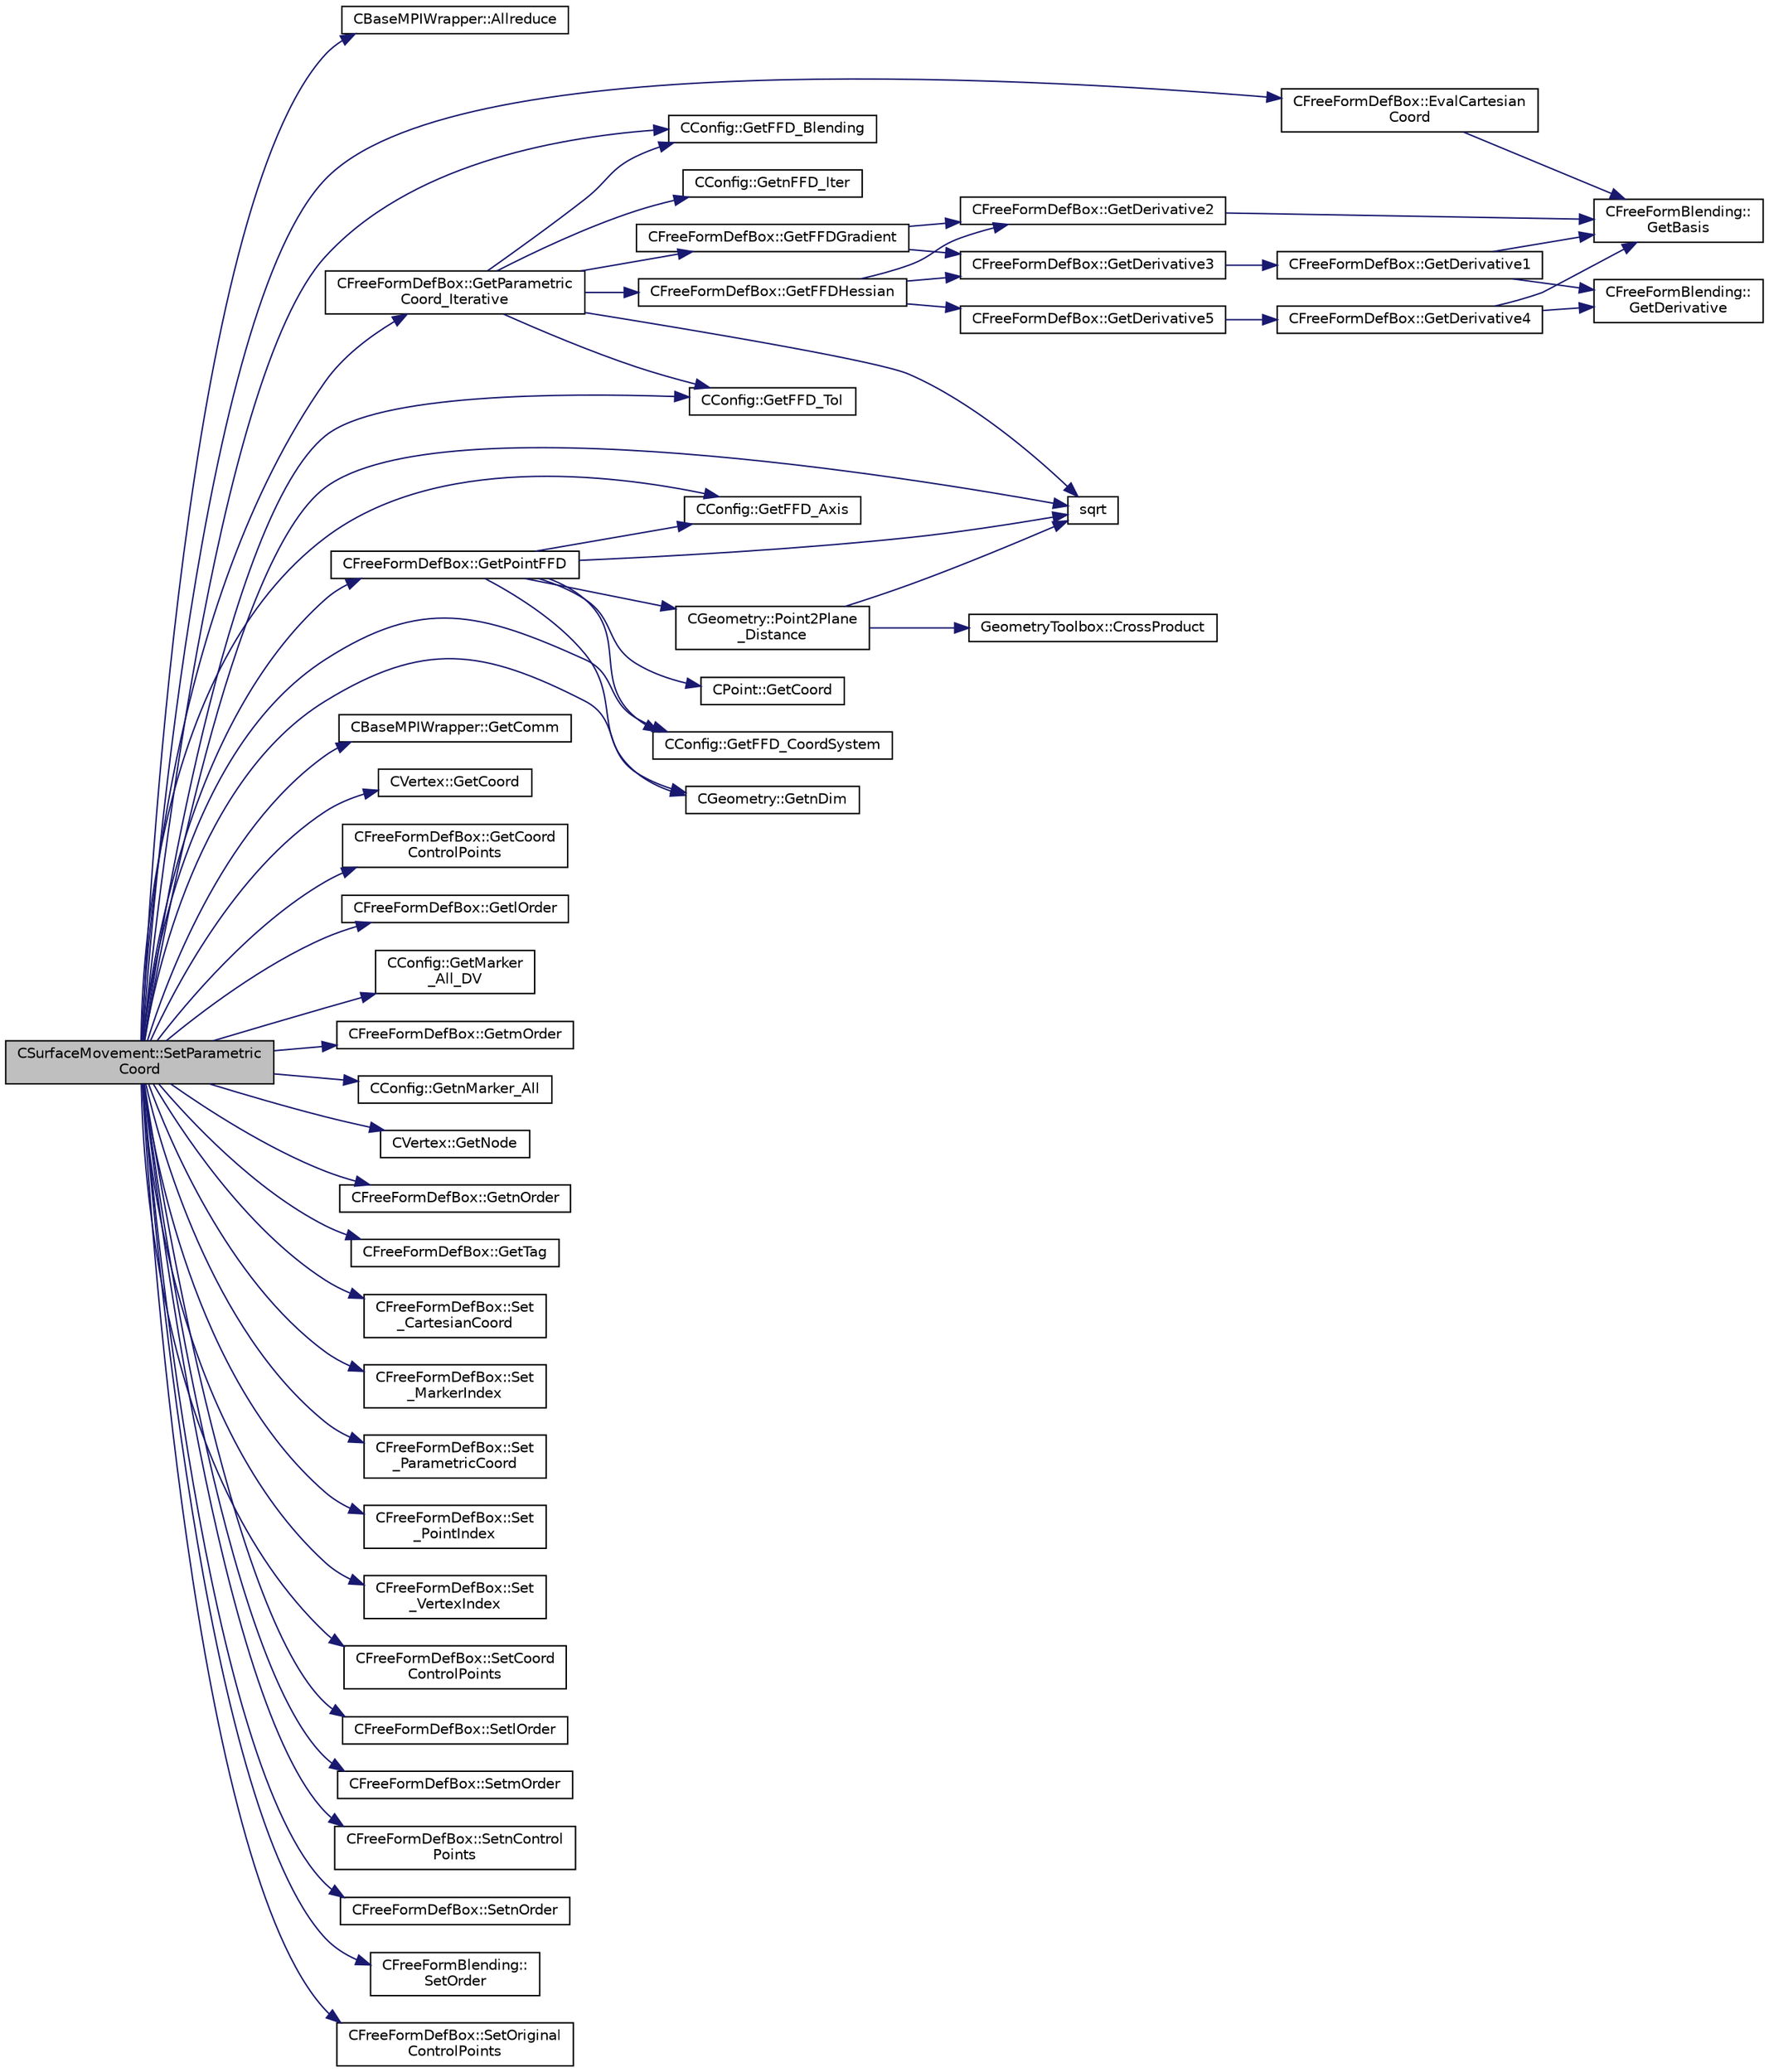digraph "CSurfaceMovement::SetParametricCoord"
{
 // LATEX_PDF_SIZE
  edge [fontname="Helvetica",fontsize="10",labelfontname="Helvetica",labelfontsize="10"];
  node [fontname="Helvetica",fontsize="10",shape=record];
  rankdir="LR";
  Node1 [label="CSurfaceMovement::SetParametric\lCoord",height=0.2,width=0.4,color="black", fillcolor="grey75", style="filled", fontcolor="black",tooltip="Compute the parametric coordinates of a grid point using a point inversion strategy in the free form ..."];
  Node1 -> Node2 [color="midnightblue",fontsize="10",style="solid",fontname="Helvetica"];
  Node2 [label="CBaseMPIWrapper::Allreduce",height=0.2,width=0.4,color="black", fillcolor="white", style="filled",URL="$classCBaseMPIWrapper.html#a381d4b3738c09d92ee1ae9f89715b541",tooltip=" "];
  Node1 -> Node3 [color="midnightblue",fontsize="10",style="solid",fontname="Helvetica"];
  Node3 [label="CFreeFormDefBox::EvalCartesian\lCoord",height=0.2,width=0.4,color="black", fillcolor="white", style="filled",URL="$classCFreeFormDefBox.html#aad58c85ea55b39abee832bd35ecf78a0",tooltip="Here we take the parametric coords of a point in the box and we convert them to the physical cartesia..."];
  Node3 -> Node4 [color="midnightblue",fontsize="10",style="solid",fontname="Helvetica"];
  Node4 [label="CFreeFormBlending::\lGetBasis",height=0.2,width=0.4,color="black", fillcolor="white", style="filled",URL="$classCFreeFormBlending.html#af0a4fdbd82a80ed3128528d2289db75f",tooltip="A pure virtual member."];
  Node1 -> Node5 [color="midnightblue",fontsize="10",style="solid",fontname="Helvetica"];
  Node5 [label="CBaseMPIWrapper::GetComm",height=0.2,width=0.4,color="black", fillcolor="white", style="filled",URL="$classCBaseMPIWrapper.html#a8154391fc3522954802889d81d4ef5da",tooltip=" "];
  Node1 -> Node6 [color="midnightblue",fontsize="10",style="solid",fontname="Helvetica"];
  Node6 [label="CVertex::GetCoord",height=0.2,width=0.4,color="black", fillcolor="white", style="filled",URL="$classCVertex.html#a3bc05f783b457bc722860db06bf14871",tooltip="Get the value of the cartesian coordinate for the vertex."];
  Node1 -> Node7 [color="midnightblue",fontsize="10",style="solid",fontname="Helvetica"];
  Node7 [label="CFreeFormDefBox::GetCoord\lControlPoints",height=0.2,width=0.4,color="black", fillcolor="white", style="filled",URL="$classCFreeFormDefBox.html#a1faf53e337fc9689908b6e177fe4b238",tooltip="Get the coordinates of the control point."];
  Node1 -> Node8 [color="midnightblue",fontsize="10",style="solid",fontname="Helvetica"];
  Node8 [label="CConfig::GetFFD_Axis",height=0.2,width=0.4,color="black", fillcolor="white", style="filled",URL="$classCConfig.html#aee960e865ec9805de750956062329d04",tooltip="Get the value of the vector that connects the cartesian axis with a sherical or cylindrical one."];
  Node1 -> Node9 [color="midnightblue",fontsize="10",style="solid",fontname="Helvetica"];
  Node9 [label="CConfig::GetFFD_Blending",height=0.2,width=0.4,color="black", fillcolor="white", style="filled",URL="$classCConfig.html#aff8f28391b7ff18c0b9b2564551f4283",tooltip="Get the kind of FFD Blending function."];
  Node1 -> Node10 [color="midnightblue",fontsize="10",style="solid",fontname="Helvetica"];
  Node10 [label="CConfig::GetFFD_CoordSystem",height=0.2,width=0.4,color="black", fillcolor="white", style="filled",URL="$classCConfig.html#a021684afea5232355bfac7c66291f745",tooltip="Get the coordinate system that we are going to use to define the FFD."];
  Node1 -> Node11 [color="midnightblue",fontsize="10",style="solid",fontname="Helvetica"];
  Node11 [label="CConfig::GetFFD_Tol",height=0.2,width=0.4,color="black", fillcolor="white", style="filled",URL="$classCConfig.html#a630803aaea543ae8e340404afc52989a",tooltip="Get the tolerance of the point inversion algorithm."];
  Node1 -> Node12 [color="midnightblue",fontsize="10",style="solid",fontname="Helvetica"];
  Node12 [label="CFreeFormDefBox::GetlOrder",height=0.2,width=0.4,color="black", fillcolor="white", style="filled",URL="$classCFreeFormDefBox.html#a5c25e21e5d9bf423df83c7b55a7b665c",tooltip="Get the order in the l direction of the FFD FFDBox."];
  Node1 -> Node13 [color="midnightblue",fontsize="10",style="solid",fontname="Helvetica"];
  Node13 [label="CConfig::GetMarker\l_All_DV",height=0.2,width=0.4,color="black", fillcolor="white", style="filled",URL="$classCConfig.html#aaae83227f09eb4581bd01093377240be",tooltip="Get the DV information for a marker val_marker."];
  Node1 -> Node14 [color="midnightblue",fontsize="10",style="solid",fontname="Helvetica"];
  Node14 [label="CFreeFormDefBox::GetmOrder",height=0.2,width=0.4,color="black", fillcolor="white", style="filled",URL="$classCFreeFormDefBox.html#aa0d7554ac35b3eb646bcf092cf74ca45",tooltip="Get the order in the m direction of the FFD FFDBox."];
  Node1 -> Node15 [color="midnightblue",fontsize="10",style="solid",fontname="Helvetica"];
  Node15 [label="CGeometry::GetnDim",height=0.2,width=0.4,color="black", fillcolor="white", style="filled",URL="$classCGeometry.html#ace7f7fe876f629f5bd5f92d4805a1a4b",tooltip="Get number of coordinates."];
  Node1 -> Node16 [color="midnightblue",fontsize="10",style="solid",fontname="Helvetica"];
  Node16 [label="CConfig::GetnMarker_All",height=0.2,width=0.4,color="black", fillcolor="white", style="filled",URL="$classCConfig.html#a459dee039e618d21a5d78db61c221240",tooltip="Get the total number of boundary markers of the local process including send/receive domains."];
  Node1 -> Node17 [color="midnightblue",fontsize="10",style="solid",fontname="Helvetica"];
  Node17 [label="CVertex::GetNode",height=0.2,width=0.4,color="black", fillcolor="white", style="filled",URL="$classCVertex.html#ad568da06e7191358d3a09a1bee71cdb5",tooltip="Get the node of the vertex."];
  Node1 -> Node18 [color="midnightblue",fontsize="10",style="solid",fontname="Helvetica"];
  Node18 [label="CFreeFormDefBox::GetnOrder",height=0.2,width=0.4,color="black", fillcolor="white", style="filled",URL="$classCFreeFormDefBox.html#a93a86fabec8b4358fc2bb5d97c9ae0ad",tooltip="Get the order in the n direction of the FFD FFDBox."];
  Node1 -> Node19 [color="midnightblue",fontsize="10",style="solid",fontname="Helvetica"];
  Node19 [label="CFreeFormDefBox::GetParametric\lCoord_Iterative",height=0.2,width=0.4,color="black", fillcolor="white", style="filled",URL="$classCFreeFormDefBox.html#acd4aade341e1dfa34720e987db5c4e1a",tooltip="Iterative strategy for computing the parametric coordinates."];
  Node19 -> Node9 [color="midnightblue",fontsize="10",style="solid",fontname="Helvetica"];
  Node19 -> Node11 [color="midnightblue",fontsize="10",style="solid",fontname="Helvetica"];
  Node19 -> Node20 [color="midnightblue",fontsize="10",style="solid",fontname="Helvetica"];
  Node20 [label="CFreeFormDefBox::GetFFDGradient",height=0.2,width=0.4,color="black", fillcolor="white", style="filled",URL="$classCFreeFormDefBox.html#a32ca026873144f96ae0e72b0350dfe18",tooltip="The routine computes the gradient of F(u, v, w) = ||X(u, v, w)-(x, y, z)||^2 evaluated at (u,..."];
  Node20 -> Node21 [color="midnightblue",fontsize="10",style="solid",fontname="Helvetica"];
  Node21 [label="CFreeFormDefBox::GetDerivative2",height=0.2,width=0.4,color="black", fillcolor="white", style="filled",URL="$classCFreeFormDefBox.html#ae69a16438a0730287cbb2fef5bae1cfe",tooltip="An auxiliary routine to help us compute the gradient of F(u, v, w) = ||X(u, v, w)-(x,..."];
  Node21 -> Node4 [color="midnightblue",fontsize="10",style="solid",fontname="Helvetica"];
  Node20 -> Node22 [color="midnightblue",fontsize="10",style="solid",fontname="Helvetica"];
  Node22 [label="CFreeFormDefBox::GetDerivative3",height=0.2,width=0.4,color="black", fillcolor="white", style="filled",URL="$classCFreeFormDefBox.html#a5961f75e1dcddea8f42cfd79f3ede13a",tooltip="An auxiliary routine to help us compute the gradient of F(u, v, w) = ||X(u, v, w)-(x,..."];
  Node22 -> Node23 [color="midnightblue",fontsize="10",style="solid",fontname="Helvetica"];
  Node23 [label="CFreeFormDefBox::GetDerivative1",height=0.2,width=0.4,color="black", fillcolor="white", style="filled",URL="$classCFreeFormDefBox.html#a002aa8daede6a3b0ebd4e23a4e1e9dde",tooltip="An auxiliary routine to help us compute the gradient of F(u, v, w) = ||X(u, v, w)-(x,..."];
  Node23 -> Node4 [color="midnightblue",fontsize="10",style="solid",fontname="Helvetica"];
  Node23 -> Node24 [color="midnightblue",fontsize="10",style="solid",fontname="Helvetica"];
  Node24 [label="CFreeFormBlending::\lGetDerivative",height=0.2,width=0.4,color="black", fillcolor="white", style="filled",URL="$classCFreeFormBlending.html#a7e78e895cb98a8a7ec55f5dc9f191310",tooltip="A pure virtual member."];
  Node19 -> Node25 [color="midnightblue",fontsize="10",style="solid",fontname="Helvetica"];
  Node25 [label="CFreeFormDefBox::GetFFDHessian",height=0.2,width=0.4,color="black", fillcolor="white", style="filled",URL="$classCFreeFormDefBox.html#ae7e30b9f7e4e1d5683fc02c9097cb521",tooltip="The routine that computes the Hessian of F(u, v, w) = ||X(u, v, w)-(x, y, z)||^2 evaluated at (u,..."];
  Node25 -> Node21 [color="midnightblue",fontsize="10",style="solid",fontname="Helvetica"];
  Node25 -> Node22 [color="midnightblue",fontsize="10",style="solid",fontname="Helvetica"];
  Node25 -> Node26 [color="midnightblue",fontsize="10",style="solid",fontname="Helvetica"];
  Node26 [label="CFreeFormDefBox::GetDerivative5",height=0.2,width=0.4,color="black", fillcolor="white", style="filled",URL="$classCFreeFormDefBox.html#a74f3d04c16fcbb9ccb3eec420b606748",tooltip="An auxiliary routine to help us compute the Hessian of F(u, v, w) = ||X(u, v, w)-(x,..."];
  Node26 -> Node27 [color="midnightblue",fontsize="10",style="solid",fontname="Helvetica"];
  Node27 [label="CFreeFormDefBox::GetDerivative4",height=0.2,width=0.4,color="black", fillcolor="white", style="filled",URL="$classCFreeFormDefBox.html#ade0631b73fbf15fe43410fe5c31adf04",tooltip="An auxiliary routine to help us compute the Hessian of F(u, v, w) = ||X(u, v, w)-(x,..."];
  Node27 -> Node4 [color="midnightblue",fontsize="10",style="solid",fontname="Helvetica"];
  Node27 -> Node24 [color="midnightblue",fontsize="10",style="solid",fontname="Helvetica"];
  Node19 -> Node28 [color="midnightblue",fontsize="10",style="solid",fontname="Helvetica"];
  Node28 [label="CConfig::GetnFFD_Iter",height=0.2,width=0.4,color="black", fillcolor="white", style="filled",URL="$classCConfig.html#ae5ceb002422ca1d64e54dc9ded91bc6c",tooltip="Get the number of iterations to evaluate the parametric coordinates."];
  Node19 -> Node29 [color="midnightblue",fontsize="10",style="solid",fontname="Helvetica"];
  Node29 [label="sqrt",height=0.2,width=0.4,color="black", fillcolor="white", style="filled",URL="$group__SIMD.html#ga54a1925ab40fb4249ea255072520de35",tooltip=" "];
  Node1 -> Node30 [color="midnightblue",fontsize="10",style="solid",fontname="Helvetica"];
  Node30 [label="CFreeFormDefBox::GetPointFFD",height=0.2,width=0.4,color="black", fillcolor="white", style="filled",URL="$classCFreeFormDefBox.html#a0cc185d00134e7e2dcf9c816c33718c9",tooltip="Set, at each vertex, the index of the free form FFDBox that contains the vertex."];
  Node30 -> Node31 [color="midnightblue",fontsize="10",style="solid",fontname="Helvetica"];
  Node31 [label="CPoint::GetCoord",height=0.2,width=0.4,color="black", fillcolor="white", style="filled",URL="$classCPoint.html#ab16c29dd03911529cd73bf467c313179",tooltip="Get the coordinates dor the control volume."];
  Node30 -> Node8 [color="midnightblue",fontsize="10",style="solid",fontname="Helvetica"];
  Node30 -> Node10 [color="midnightblue",fontsize="10",style="solid",fontname="Helvetica"];
  Node30 -> Node15 [color="midnightblue",fontsize="10",style="solid",fontname="Helvetica"];
  Node30 -> Node32 [color="midnightblue",fontsize="10",style="solid",fontname="Helvetica"];
  Node32 [label="CGeometry::Point2Plane\l_Distance",height=0.2,width=0.4,color="black", fillcolor="white", style="filled",URL="$classCGeometry.html#a31862474f664f6f76a37dad6a62e5e5e",tooltip="Get the distance between a plane (defined by three point) and a point."];
  Node32 -> Node33 [color="midnightblue",fontsize="10",style="solid",fontname="Helvetica"];
  Node33 [label="GeometryToolbox::CrossProduct",height=0.2,width=0.4,color="black", fillcolor="white", style="filled",URL="$group__GeometryToolbox.html#ga26f2f767e60f046c51299f6236f84ffe",tooltip="c = a x b"];
  Node32 -> Node29 [color="midnightblue",fontsize="10",style="solid",fontname="Helvetica"];
  Node30 -> Node29 [color="midnightblue",fontsize="10",style="solid",fontname="Helvetica"];
  Node1 -> Node34 [color="midnightblue",fontsize="10",style="solid",fontname="Helvetica"];
  Node34 [label="CFreeFormDefBox::GetTag",height=0.2,width=0.4,color="black", fillcolor="white", style="filled",URL="$classCFreeFormDefBox.html#a7d9080bb108f0ac61c53b24f031f1f86",tooltip="Get the tag that identify a FFDBox."];
  Node1 -> Node35 [color="midnightblue",fontsize="10",style="solid",fontname="Helvetica"];
  Node35 [label="CFreeFormDefBox::Set\l_CartesianCoord",height=0.2,width=0.4,color="black", fillcolor="white", style="filled",URL="$classCFreeFormDefBox.html#af63a3730adc26f88b0347a1a3ec6e2ed",tooltip="Add to the vector of cartesian coordinates a new coordinate."];
  Node1 -> Node36 [color="midnightblue",fontsize="10",style="solid",fontname="Helvetica"];
  Node36 [label="CFreeFormDefBox::Set\l_MarkerIndex",height=0.2,width=0.4,color="black", fillcolor="white", style="filled",URL="$classCFreeFormDefBox.html#a6a3d694f11c05e6bf81c2e5ee351b678",tooltip="Add to the vector of markers a new marker."];
  Node1 -> Node37 [color="midnightblue",fontsize="10",style="solid",fontname="Helvetica"];
  Node37 [label="CFreeFormDefBox::Set\l_ParametricCoord",height=0.2,width=0.4,color="black", fillcolor="white", style="filled",URL="$classCFreeFormDefBox.html#a804b13ef52d7daeb10f999e297d5b4c3",tooltip="Add to the vector of parametric coordinates a new coordinate."];
  Node1 -> Node38 [color="midnightblue",fontsize="10",style="solid",fontname="Helvetica"];
  Node38 [label="CFreeFormDefBox::Set\l_PointIndex",height=0.2,width=0.4,color="black", fillcolor="white", style="filled",URL="$classCFreeFormDefBox.html#a954c7b3415098ce69ad8732fe3c023b1",tooltip="Add to the vector of points a new point."];
  Node1 -> Node39 [color="midnightblue",fontsize="10",style="solid",fontname="Helvetica"];
  Node39 [label="CFreeFormDefBox::Set\l_VertexIndex",height=0.2,width=0.4,color="black", fillcolor="white", style="filled",URL="$classCFreeFormDefBox.html#accd0b0a5195e3132ee8e9eb8c9252766",tooltip="Add to the vector of vertices a new vertex."];
  Node1 -> Node40 [color="midnightblue",fontsize="10",style="solid",fontname="Helvetica"];
  Node40 [label="CFreeFormDefBox::SetCoord\lControlPoints",height=0.2,width=0.4,color="black", fillcolor="white", style="filled",URL="$classCFreeFormDefBox.html#ac363394c1f5fb04b89694439cc8173e9",tooltip="Set the coordinates of the control points."];
  Node1 -> Node41 [color="midnightblue",fontsize="10",style="solid",fontname="Helvetica"];
  Node41 [label="CFreeFormDefBox::SetlOrder",height=0.2,width=0.4,color="black", fillcolor="white", style="filled",URL="$classCFreeFormDefBox.html#a7d7fc7caaa678dce531789b0eb0b409e",tooltip="Get the order in the l direction of the FFD FFDBox."];
  Node1 -> Node42 [color="midnightblue",fontsize="10",style="solid",fontname="Helvetica"];
  Node42 [label="CFreeFormDefBox::SetmOrder",height=0.2,width=0.4,color="black", fillcolor="white", style="filled",URL="$classCFreeFormDefBox.html#a4535275fcb25aea9702afd368e84626b",tooltip="Get the order in the m direction of the FFD FFDBox."];
  Node1 -> Node43 [color="midnightblue",fontsize="10",style="solid",fontname="Helvetica"];
  Node43 [label="CFreeFormDefBox::SetnControl\lPoints",height=0.2,width=0.4,color="black", fillcolor="white", style="filled",URL="$classCFreeFormDefBox.html#a33319e8bfedba02c416f39cd47f13e02",tooltip="Get the number of control points."];
  Node1 -> Node44 [color="midnightblue",fontsize="10",style="solid",fontname="Helvetica"];
  Node44 [label="CFreeFormDefBox::SetnOrder",height=0.2,width=0.4,color="black", fillcolor="white", style="filled",URL="$classCFreeFormDefBox.html#a0b143ac870d391794c7b26dfa59df9cc",tooltip="Get the order in the n direction of the FFD FFDBox."];
  Node1 -> Node45 [color="midnightblue",fontsize="10",style="solid",fontname="Helvetica"];
  Node45 [label="CFreeFormBlending::\lSetOrder",height=0.2,width=0.4,color="black", fillcolor="white", style="filled",URL="$classCFreeFormBlending.html#a5a85aaf33b9a5a600b4d72845319dc0d",tooltip="A pure virtual member."];
  Node1 -> Node46 [color="midnightblue",fontsize="10",style="solid",fontname="Helvetica"];
  Node46 [label="CFreeFormDefBox::SetOriginal\lControlPoints",height=0.2,width=0.4,color="black", fillcolor="white", style="filled",URL="$classCFreeFormDefBox.html#a989120f0f11ff8b0ca163437f0c11ada",tooltip="Set the original value of the control points."];
  Node1 -> Node29 [color="midnightblue",fontsize="10",style="solid",fontname="Helvetica"];
}
